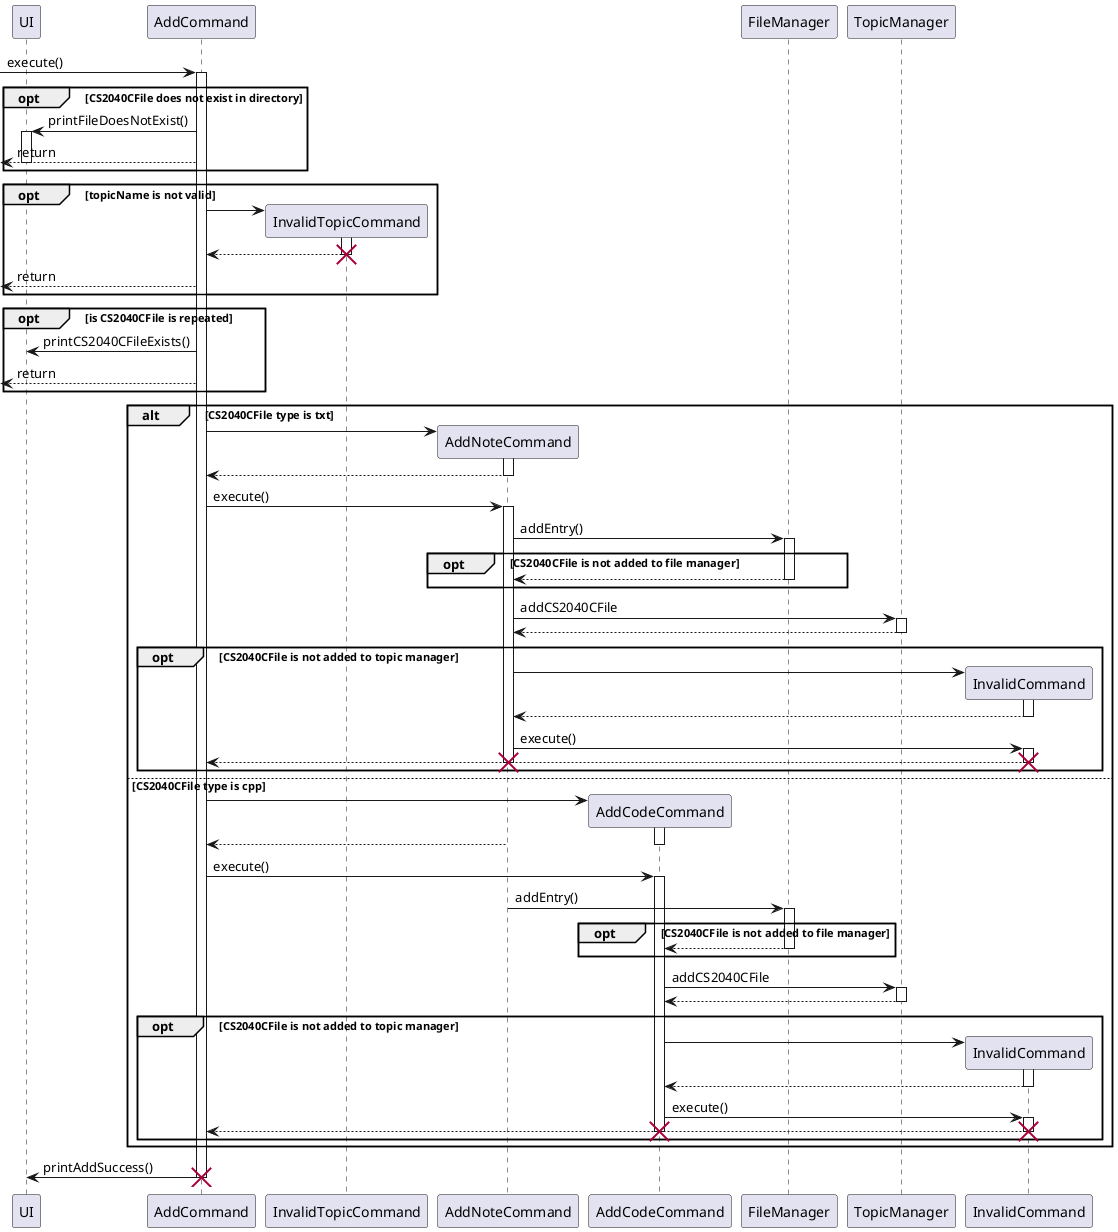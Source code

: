 @startuml

participant UI as ui

participant AddCommand as a
participant InvalidTopicCommand as it
participant AddNoteCommand as an
participant AddCodeCommand as ac


-> a : execute()
activate a
    opt CS2040CFile does not exist in directory
        a -> ui : printFileDoesNotExist()
        activate ui
        <-- a : return
        deactivate ui
    end
    opt topicName is not valid
        a -> it **
        activate it
        it --> a
        deactivate it
        destroy it
        <-- a : return
    end
    opt is CS2040CFile is repeated
        a -> ui : printCS2040CFileExists()
        <-- a : return
    end
    alt CS2040CFile type is txt
        a -> an **
        activate an
        an --> a
        deactivate an
        a -> an : execute()
        participant FileManager as fm
        activate an
        an -> fm : addEntry()
        activate fm
        opt CS2040CFile is not added to file manager
            fm --> an
            deactivate fm
        end
        participant TopicManager as tm
        an -> tm : addCS2040CFile
        activate tm
        tm --> an
        deactivate tm
        opt CS2040CFile is not added to topic manager
        participant InvalidCommand as ic
            an -> ic **
            activate ic
            ic --> an
            deactivate ic


            an -> ic : execute()
            activate ic
            ic --> a
            deactivate ic
            destroy ic
            destroy an
        end
    else CS2040CFile type is cpp
        a -> ac **
        activate ac
        an --> a
        deactivate ac
        a -> ac : execute()
        activate ac
        an -> fm : addEntry()
        activate fm
        opt CS2040CFile is not added to file manager
            fm --> ac
            deactivate fm
        end

        ac -> tm : addCS2040CFile
        activate tm
        tm --> ac
        deactivate tm
        opt CS2040CFile is not added to topic manager
            ac -> ic **
            activate ic
            ic --> ac
            deactivate ic

            ac -> ic : execute()
            activate ic
            ic --> a
            deactivate ic
            destroy ic
            destroy ac
        end
    end

a -> ui : printAddSuccess()
destroy a

@enduml